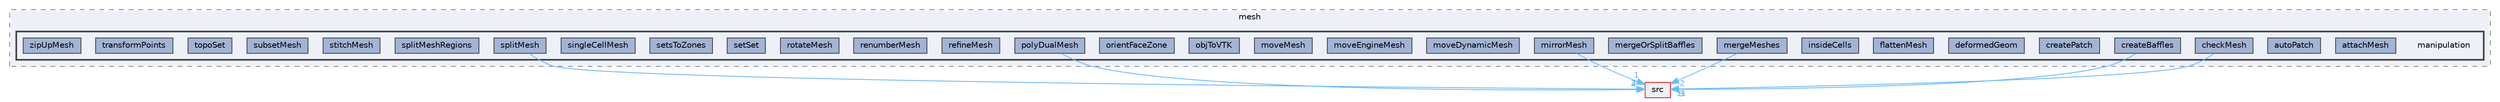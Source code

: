 digraph "applications/utilities/mesh/manipulation"
{
 // LATEX_PDF_SIZE
  bgcolor="transparent";
  edge [fontname=Helvetica,fontsize=10,labelfontname=Helvetica,labelfontsize=10];
  node [fontname=Helvetica,fontsize=10,shape=box,height=0.2,width=0.4];
  compound=true
  subgraph clusterdir_d0d736d3dc14112e53d1ae4faa8f931f {
    graph [ bgcolor="#edf0f7", pencolor="grey50", label="mesh", fontname=Helvetica,fontsize=10 style="filled,dashed", URL="dir_d0d736d3dc14112e53d1ae4faa8f931f.html",tooltip=""]
  subgraph clusterdir_15449a1ef4a09517cc5e2efa6b11565e {
    graph [ bgcolor="#edf0f7", pencolor="grey25", label="", fontname=Helvetica,fontsize=10 style="filled,bold", URL="dir_15449a1ef4a09517cc5e2efa6b11565e.html",tooltip=""]
    dir_15449a1ef4a09517cc5e2efa6b11565e [shape=plaintext, label="manipulation"];
  dir_81045ddf298596090a20f23a8b031479 [label="attachMesh", fillcolor="#a2b4d6", color="grey25", style="filled", URL="dir_81045ddf298596090a20f23a8b031479.html",tooltip=""];
  dir_7a04b2a82658031a71dcb336ec29899a [label="autoPatch", fillcolor="#a2b4d6", color="grey25", style="filled", URL="dir_7a04b2a82658031a71dcb336ec29899a.html",tooltip=""];
  dir_8780d0ad10ee6dc283a6db7c7bd75e1c [label="checkMesh", fillcolor="#a2b4d6", color="grey25", style="filled", URL="dir_8780d0ad10ee6dc283a6db7c7bd75e1c.html",tooltip=""];
  dir_ddcf5fe0f04ff5f039a323c80f06f3e5 [label="createBaffles", fillcolor="#a2b4d6", color="grey25", style="filled", URL="dir_ddcf5fe0f04ff5f039a323c80f06f3e5.html",tooltip=""];
  dir_1c2f80c3a4373beeba7358cad9e5d7ff [label="createPatch", fillcolor="#a2b4d6", color="grey25", style="filled", URL="dir_1c2f80c3a4373beeba7358cad9e5d7ff.html",tooltip=""];
  dir_54b2d1b552f4375fa5ecc32982f8a3e9 [label="deformedGeom", fillcolor="#a2b4d6", color="grey25", style="filled", URL="dir_54b2d1b552f4375fa5ecc32982f8a3e9.html",tooltip=""];
  dir_2d28a39b4276c15c41420841268851ad [label="flattenMesh", fillcolor="#a2b4d6", color="grey25", style="filled", URL="dir_2d28a39b4276c15c41420841268851ad.html",tooltip=""];
  dir_87f7b387995a6bb9c996b7511c677a9b [label="insideCells", fillcolor="#a2b4d6", color="grey25", style="filled", URL="dir_87f7b387995a6bb9c996b7511c677a9b.html",tooltip=""];
  dir_2165a49c5fb1e7c5f5401463ef22679f [label="mergeMeshes", fillcolor="#a2b4d6", color="grey25", style="filled", URL="dir_2165a49c5fb1e7c5f5401463ef22679f.html",tooltip=""];
  dir_2b6dd3b3e05cd11523b7c76e421a7a3c [label="mergeOrSplitBaffles", fillcolor="#a2b4d6", color="grey25", style="filled", URL="dir_2b6dd3b3e05cd11523b7c76e421a7a3c.html",tooltip=""];
  dir_871c95d7c17f9aad8b19f8a299151f00 [label="mirrorMesh", fillcolor="#a2b4d6", color="grey25", style="filled", URL="dir_871c95d7c17f9aad8b19f8a299151f00.html",tooltip=""];
  dir_db65e5d3be25a80ad7c224a72f1f73bc [label="moveDynamicMesh", fillcolor="#a2b4d6", color="grey25", style="filled", URL="dir_db65e5d3be25a80ad7c224a72f1f73bc.html",tooltip=""];
  dir_4ff2fcefaad11ff1497149b736257e6d [label="moveEngineMesh", fillcolor="#a2b4d6", color="grey25", style="filled", URL="dir_4ff2fcefaad11ff1497149b736257e6d.html",tooltip=""];
  dir_73a13304ac4edbc479c9a5d95a8da339 [label="moveMesh", fillcolor="#a2b4d6", color="grey25", style="filled", URL="dir_73a13304ac4edbc479c9a5d95a8da339.html",tooltip=""];
  dir_90e95c73ce8a3eb9bd66ce92fd30c4ff [label="objToVTK", fillcolor="#a2b4d6", color="grey25", style="filled", URL="dir_90e95c73ce8a3eb9bd66ce92fd30c4ff.html",tooltip=""];
  dir_8d92f844ff672c8c5eed96ce7124ebeb [label="orientFaceZone", fillcolor="#a2b4d6", color="grey25", style="filled", URL="dir_8d92f844ff672c8c5eed96ce7124ebeb.html",tooltip=""];
  dir_1d1299f6afd56795196bf7a05756e239 [label="polyDualMesh", fillcolor="#a2b4d6", color="grey25", style="filled", URL="dir_1d1299f6afd56795196bf7a05756e239.html",tooltip=""];
  dir_14fb4edefd15fd7f3c4a7f3cb8d71afa [label="refineMesh", fillcolor="#a2b4d6", color="grey25", style="filled", URL="dir_14fb4edefd15fd7f3c4a7f3cb8d71afa.html",tooltip=""];
  dir_0ffc0453c8c3e78f2b567ca19b060a37 [label="renumberMesh", fillcolor="#a2b4d6", color="grey25", style="filled", URL="dir_0ffc0453c8c3e78f2b567ca19b060a37.html",tooltip=""];
  dir_b18f1f8fd07001cc2322be257ef67bbb [label="rotateMesh", fillcolor="#a2b4d6", color="grey25", style="filled", URL="dir_b18f1f8fd07001cc2322be257ef67bbb.html",tooltip=""];
  dir_a7cff17b01cd6a5be83da96db1d82180 [label="setSet", fillcolor="#a2b4d6", color="grey25", style="filled", URL="dir_a7cff17b01cd6a5be83da96db1d82180.html",tooltip=""];
  dir_71e5a7d471ba9fcf677e8db2965a361c [label="setsToZones", fillcolor="#a2b4d6", color="grey25", style="filled", URL="dir_71e5a7d471ba9fcf677e8db2965a361c.html",tooltip=""];
  dir_768097487657813924c709c16df0ac20 [label="singleCellMesh", fillcolor="#a2b4d6", color="grey25", style="filled", URL="dir_768097487657813924c709c16df0ac20.html",tooltip=""];
  dir_42ad5acfaf63976593847164c7dd4c15 [label="splitMesh", fillcolor="#a2b4d6", color="grey25", style="filled", URL="dir_42ad5acfaf63976593847164c7dd4c15.html",tooltip=""];
  dir_6ea1d935a3378e68d0e0e3ee294e919f [label="splitMeshRegions", fillcolor="#a2b4d6", color="grey25", style="filled", URL="dir_6ea1d935a3378e68d0e0e3ee294e919f.html",tooltip=""];
  dir_a121bb05a9cb906d68d3a6aafc90d73d [label="stitchMesh", fillcolor="#a2b4d6", color="grey25", style="filled", URL="dir_a121bb05a9cb906d68d3a6aafc90d73d.html",tooltip=""];
  dir_b90d4633a5d653fb5e7d3e81d4ab47e5 [label="subsetMesh", fillcolor="#a2b4d6", color="grey25", style="filled", URL="dir_b90d4633a5d653fb5e7d3e81d4ab47e5.html",tooltip=""];
  dir_2111b8ca08748a67a8a90d570e6e534c [label="topoSet", fillcolor="#a2b4d6", color="grey25", style="filled", URL="dir_2111b8ca08748a67a8a90d570e6e534c.html",tooltip=""];
  dir_d09016f0846d8bd350279d5dcc9eb60e [label="transformPoints", fillcolor="#a2b4d6", color="grey25", style="filled", URL="dir_d09016f0846d8bd350279d5dcc9eb60e.html",tooltip=""];
  dir_5c1d28afcf65d13dc887947a8e96058b [label="zipUpMesh", fillcolor="#a2b4d6", color="grey25", style="filled", URL="dir_5c1d28afcf65d13dc887947a8e96058b.html",tooltip=""];
  }
  }
  dir_68267d1309a1af8e8297ef4c3efbcdba [label="src", fillcolor="#edf0f7", color="red", style="filled", URL="dir_68267d1309a1af8e8297ef4c3efbcdba.html",tooltip=""];
  dir_8780d0ad10ee6dc283a6db7c7bd75e1c->dir_68267d1309a1af8e8297ef4c3efbcdba [headlabel="11", labeldistance=1.5 headhref="dir_000465_003729.html" href="dir_000465_003729.html" color="steelblue1" fontcolor="steelblue1"];
  dir_ddcf5fe0f04ff5f039a323c80f06f3e5->dir_68267d1309a1af8e8297ef4c3efbcdba [headlabel="9", labeldistance=1.5 headhref="dir_000727_003729.html" href="dir_000727_003729.html" color="steelblue1" fontcolor="steelblue1"];
  dir_2165a49c5fb1e7c5f5401463ef22679f->dir_68267d1309a1af8e8297ef4c3efbcdba [headlabel="2", labeldistance=1.5 headhref="dir_002354_003729.html" href="dir_002354_003729.html" color="steelblue1" fontcolor="steelblue1"];
  dir_871c95d7c17f9aad8b19f8a299151f00->dir_68267d1309a1af8e8297ef4c3efbcdba [headlabel="1", labeldistance=1.5 headhref="dir_002405_003729.html" href="dir_002405_003729.html" color="steelblue1" fontcolor="steelblue1"];
  dir_1d1299f6afd56795196bf7a05756e239->dir_68267d1309a1af8e8297ef4c3efbcdba [headlabel="4", labeldistance=1.5 headhref="dir_002974_003729.html" href="dir_002974_003729.html" color="steelblue1" fontcolor="steelblue1"];
  dir_42ad5acfaf63976593847164c7dd4c15->dir_68267d1309a1af8e8297ef4c3efbcdba [headlabel="2", labeldistance=1.5 headhref="dir_003716_003729.html" href="dir_003716_003729.html" color="steelblue1" fontcolor="steelblue1"];
}

